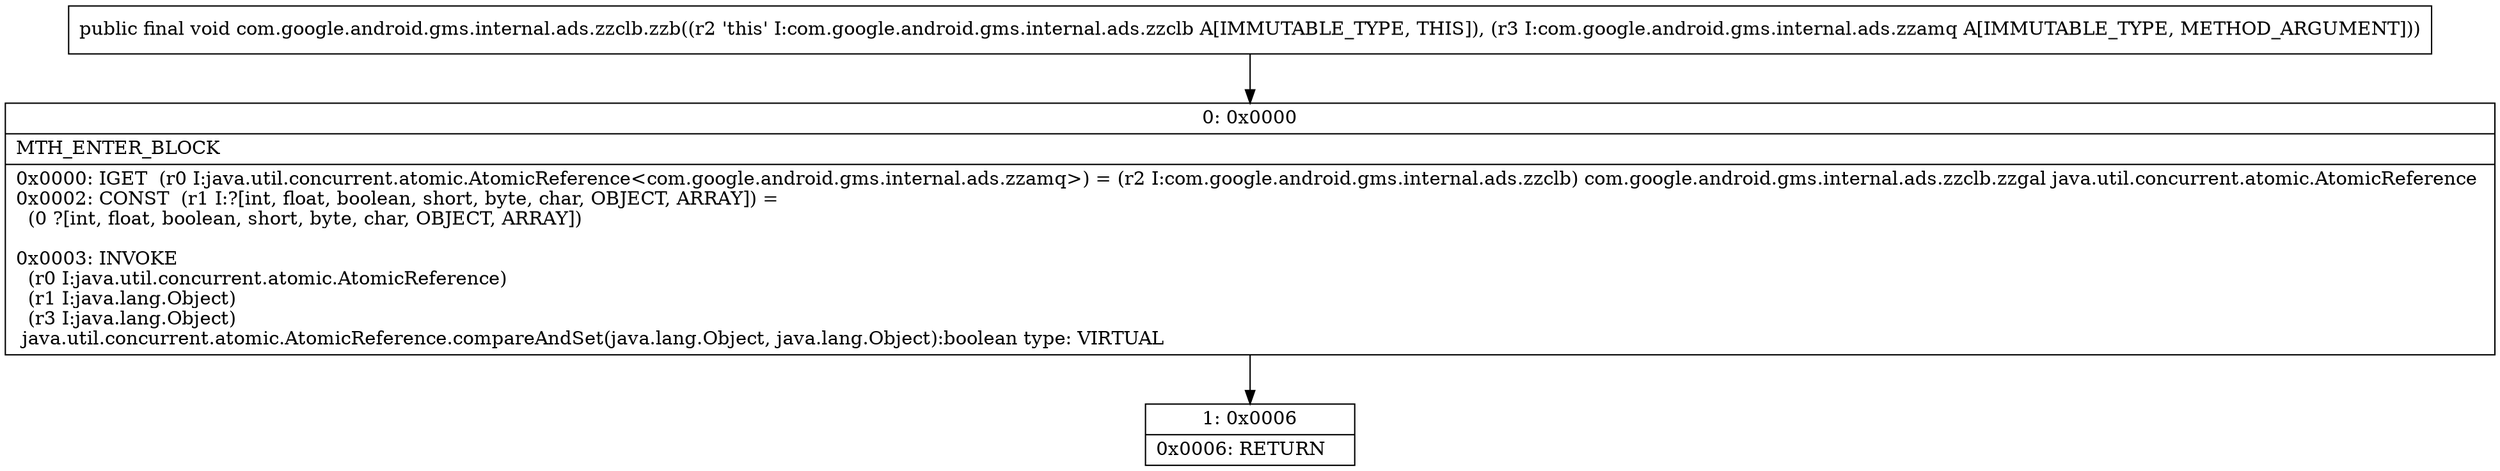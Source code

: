 digraph "CFG forcom.google.android.gms.internal.ads.zzclb.zzb(Lcom\/google\/android\/gms\/internal\/ads\/zzamq;)V" {
Node_0 [shape=record,label="{0\:\ 0x0000|MTH_ENTER_BLOCK\l|0x0000: IGET  (r0 I:java.util.concurrent.atomic.AtomicReference\<com.google.android.gms.internal.ads.zzamq\>) = (r2 I:com.google.android.gms.internal.ads.zzclb) com.google.android.gms.internal.ads.zzclb.zzgal java.util.concurrent.atomic.AtomicReference \l0x0002: CONST  (r1 I:?[int, float, boolean, short, byte, char, OBJECT, ARRAY]) = \l  (0 ?[int, float, boolean, short, byte, char, OBJECT, ARRAY])\l \l0x0003: INVOKE  \l  (r0 I:java.util.concurrent.atomic.AtomicReference)\l  (r1 I:java.lang.Object)\l  (r3 I:java.lang.Object)\l java.util.concurrent.atomic.AtomicReference.compareAndSet(java.lang.Object, java.lang.Object):boolean type: VIRTUAL \l}"];
Node_1 [shape=record,label="{1\:\ 0x0006|0x0006: RETURN   \l}"];
MethodNode[shape=record,label="{public final void com.google.android.gms.internal.ads.zzclb.zzb((r2 'this' I:com.google.android.gms.internal.ads.zzclb A[IMMUTABLE_TYPE, THIS]), (r3 I:com.google.android.gms.internal.ads.zzamq A[IMMUTABLE_TYPE, METHOD_ARGUMENT])) }"];
MethodNode -> Node_0;
Node_0 -> Node_1;
}

